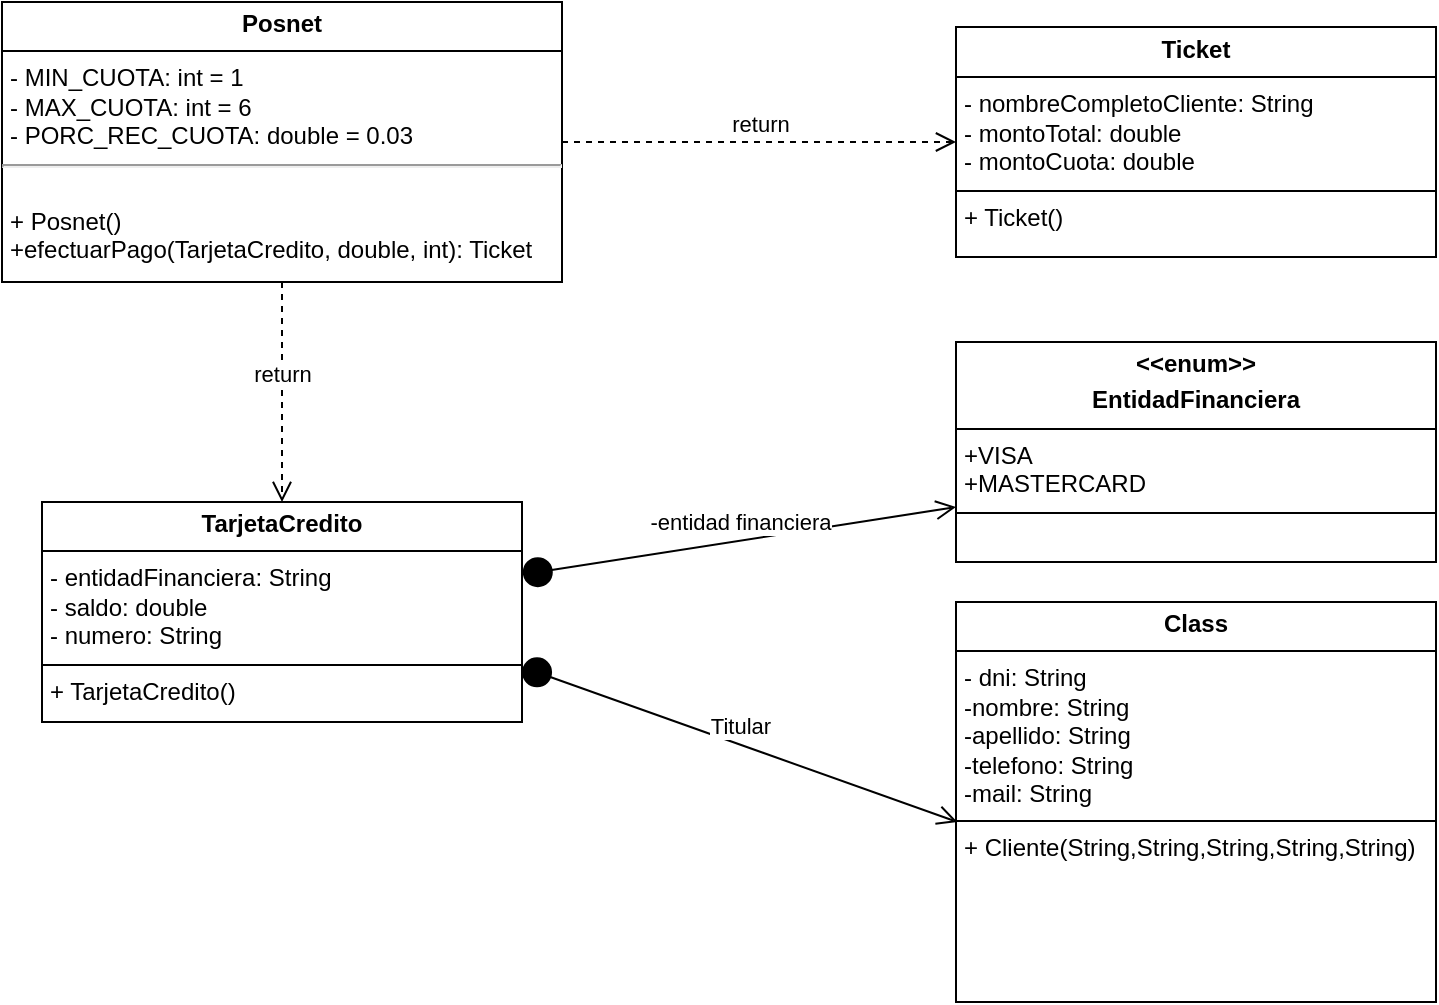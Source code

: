 <mxfile version="24.7.16">
  <diagram id="C5RBs43oDa-KdzZeNtuy" name="Page-1">
    <mxGraphModel dx="1472" dy="788" grid="1" gridSize="10" guides="1" tooltips="1" connect="1" arrows="1" fold="1" page="1" pageScale="1" pageWidth="827" pageHeight="1169" math="0" shadow="0">
      <root>
        <mxCell id="WIyWlLk6GJQsqaUBKTNV-0" />
        <mxCell id="WIyWlLk6GJQsqaUBKTNV-1" parent="WIyWlLk6GJQsqaUBKTNV-0" />
        <mxCell id="4DTPXlKomsYZ5TSFMZNl-14" value="&lt;p style=&quot;margin:0px;margin-top:4px;text-align:center;&quot;&gt;&lt;b&gt;Class&lt;/b&gt;&lt;/p&gt;&lt;hr size=&quot;1&quot; style=&quot;border-style:solid;&quot;&gt;&lt;p style=&quot;margin:0px;margin-left:4px;&quot;&gt;- dni: String&lt;/p&gt;&lt;p style=&quot;margin:0px;margin-left:4px;&quot;&gt;-nombre: String&lt;/p&gt;&lt;p style=&quot;margin:0px;margin-left:4px;&quot;&gt;-apellido: String&lt;/p&gt;&lt;p style=&quot;margin:0px;margin-left:4px;&quot;&gt;-telefono: String&lt;/p&gt;&lt;p style=&quot;margin:0px;margin-left:4px;&quot;&gt;-mail: String&lt;/p&gt;&lt;hr size=&quot;1&quot; style=&quot;border-style:solid;&quot;&gt;&lt;p style=&quot;margin:0px;margin-left:4px;&quot;&gt;+ Cliente(String,String,String,String,String)&lt;/p&gt;" style="verticalAlign=top;align=left;overflow=fill;html=1;whiteSpace=wrap;" vertex="1" parent="WIyWlLk6GJQsqaUBKTNV-1">
          <mxGeometry x="487" y="460" width="240" height="200" as="geometry" />
        </mxCell>
        <mxCell id="4DTPXlKomsYZ5TSFMZNl-15" value="&lt;p style=&quot;margin:0px;margin-top:4px;text-align:center;&quot;&gt;&lt;b&gt;TarjetaCredito&lt;/b&gt;&lt;/p&gt;&lt;hr size=&quot;1&quot; style=&quot;border-style:solid;&quot;&gt;&lt;p style=&quot;margin:0px;margin-left:4px;&quot;&gt;- entidadFinanciera: String&lt;/p&gt;&lt;p style=&quot;margin:0px;margin-left:4px;&quot;&gt;- saldo: double&lt;/p&gt;&lt;p style=&quot;margin:0px;margin-left:4px;&quot;&gt;- numero: String&lt;/p&gt;&lt;hr size=&quot;1&quot; style=&quot;border-style:solid;&quot;&gt;&lt;p style=&quot;margin:0px;margin-left:4px;&quot;&gt;+ TarjetaCredito()&lt;/p&gt;" style="verticalAlign=top;align=left;overflow=fill;html=1;whiteSpace=wrap;" vertex="1" parent="WIyWlLk6GJQsqaUBKTNV-1">
          <mxGeometry x="30" y="410" width="240" height="110" as="geometry" />
        </mxCell>
        <mxCell id="4DTPXlKomsYZ5TSFMZNl-16" value="&lt;p style=&quot;margin:0px;margin-top:4px;text-align:center;&quot;&gt;&lt;b&gt;&amp;lt;&amp;lt;enum&amp;gt;&amp;gt;&lt;/b&gt;&lt;/p&gt;&lt;p style=&quot;margin:0px;margin-top:4px;text-align:center;&quot;&gt;&lt;b&gt;EntidadFinanciera&lt;/b&gt;&lt;/p&gt;&lt;hr size=&quot;1&quot; style=&quot;border-style:solid;&quot;&gt;&lt;p style=&quot;margin:0px;margin-left:4px;&quot;&gt;+VISA&lt;/p&gt;&lt;p style=&quot;margin:0px;margin-left:4px;&quot;&gt;+MASTERCARD&lt;/p&gt;&lt;hr size=&quot;1&quot; style=&quot;border-style:solid;&quot;&gt;&lt;p style=&quot;margin:0px;margin-left:4px;&quot;&gt;&lt;br&gt;&lt;/p&gt;" style="verticalAlign=top;align=left;overflow=fill;html=1;whiteSpace=wrap;" vertex="1" parent="WIyWlLk6GJQsqaUBKTNV-1">
          <mxGeometry x="487" y="330" width="240" height="110" as="geometry" />
        </mxCell>
        <mxCell id="4DTPXlKomsYZ5TSFMZNl-18" value="&lt;p style=&quot;margin:0px;margin-top:4px;text-align:center;&quot;&gt;&lt;b&gt;Ticket&lt;/b&gt;&lt;/p&gt;&lt;hr size=&quot;1&quot; style=&quot;border-style:solid;&quot;&gt;&lt;p style=&quot;margin:0px;margin-left:4px;&quot;&gt;- nombreCompletoCliente: String&lt;/p&gt;&lt;p style=&quot;margin:0px;margin-left:4px;&quot;&gt;- montoTotal: double&lt;/p&gt;&lt;p style=&quot;margin:0px;margin-left:4px;&quot;&gt;- montoCuota: double&lt;/p&gt;&lt;hr size=&quot;1&quot; style=&quot;border-style:solid;&quot;&gt;&lt;p style=&quot;margin:0px;margin-left:4px;&quot;&gt;+ Ticket()&lt;/p&gt;" style="verticalAlign=top;align=left;overflow=fill;html=1;whiteSpace=wrap;" vertex="1" parent="WIyWlLk6GJQsqaUBKTNV-1">
          <mxGeometry x="487" y="172.5" width="240" height="115" as="geometry" />
        </mxCell>
        <mxCell id="4DTPXlKomsYZ5TSFMZNl-19" value="&lt;p style=&quot;margin:0px;margin-top:4px;text-align:center;&quot;&gt;&lt;b&gt;Posnet&lt;/b&gt;&lt;/p&gt;&lt;hr size=&quot;1&quot; style=&quot;border-style:solid;&quot;&gt;&lt;p style=&quot;margin:0px;margin-left:4px;&quot;&gt;- MIN_CUOTA: int = 1&lt;/p&gt;&lt;p style=&quot;margin:0px;margin-left:4px;&quot;&gt;- MAX_CUOTA: int = 6&lt;/p&gt;&lt;p style=&quot;margin:0px;margin-left:4px;&quot;&gt;- PORC_REC_CUOTA: double = 0.03&lt;/p&gt;&lt;hr&gt;&lt;p style=&quot;margin:0px;margin-left:4px;&quot;&gt;&lt;br&gt;&lt;/p&gt;&lt;p style=&quot;margin:0px;margin-left:4px;&quot;&gt;+ Posnet()&lt;/p&gt;&lt;p style=&quot;margin:0px;margin-left:4px;&quot;&gt;+efectuarPago(TarjetaCredito, double, int): Ticket&lt;/p&gt;&lt;p style=&quot;margin:0px;margin-left:4px;&quot;&gt;&lt;br&gt;&lt;/p&gt;" style="verticalAlign=top;align=left;overflow=fill;html=1;whiteSpace=wrap;" vertex="1" parent="WIyWlLk6GJQsqaUBKTNV-1">
          <mxGeometry x="10" y="160" width="280" height="140" as="geometry" />
        </mxCell>
        <mxCell id="4DTPXlKomsYZ5TSFMZNl-24" value="Titular" style="html=1;verticalAlign=bottom;startArrow=circle;startFill=1;endArrow=open;startSize=6;endSize=8;curved=0;rounded=0;exitX=1;exitY=0.75;exitDx=0;exitDy=0;entryX=0.003;entryY=0.55;entryDx=0;entryDy=0;entryPerimeter=0;" edge="1" parent="WIyWlLk6GJQsqaUBKTNV-1" source="4DTPXlKomsYZ5TSFMZNl-15" target="4DTPXlKomsYZ5TSFMZNl-14">
          <mxGeometry width="80" relative="1" as="geometry">
            <mxPoint x="360" y="480" as="sourcePoint" />
            <mxPoint x="440" y="480" as="targetPoint" />
            <Array as="points" />
          </mxGeometry>
        </mxCell>
        <mxCell id="4DTPXlKomsYZ5TSFMZNl-25" value="-entidad financiera" style="html=1;verticalAlign=bottom;startArrow=circle;startFill=1;endArrow=open;startSize=6;endSize=8;curved=0;rounded=0;entryX=0;entryY=0.75;entryDx=0;entryDy=0;" edge="1" parent="WIyWlLk6GJQsqaUBKTNV-1" source="4DTPXlKomsYZ5TSFMZNl-15" target="4DTPXlKomsYZ5TSFMZNl-16">
          <mxGeometry width="80" relative="1" as="geometry">
            <mxPoint x="260" y="463" as="sourcePoint" />
            <mxPoint x="440" y="480" as="targetPoint" />
          </mxGeometry>
        </mxCell>
        <mxCell id="4DTPXlKomsYZ5TSFMZNl-26" value="return" style="html=1;verticalAlign=bottom;endArrow=open;dashed=1;endSize=8;curved=0;rounded=0;exitX=0.5;exitY=1;exitDx=0;exitDy=0;entryX=0.5;entryY=0;entryDx=0;entryDy=0;" edge="1" parent="WIyWlLk6GJQsqaUBKTNV-1" source="4DTPXlKomsYZ5TSFMZNl-19" target="4DTPXlKomsYZ5TSFMZNl-15">
          <mxGeometry relative="1" as="geometry">
            <mxPoint x="440" y="400" as="sourcePoint" />
            <mxPoint x="360" y="400" as="targetPoint" />
          </mxGeometry>
        </mxCell>
        <mxCell id="4DTPXlKomsYZ5TSFMZNl-27" value="return" style="html=1;verticalAlign=bottom;endArrow=open;dashed=1;endSize=8;curved=0;rounded=0;exitX=1;exitY=0.5;exitDx=0;exitDy=0;entryX=0;entryY=0.5;entryDx=0;entryDy=0;" edge="1" parent="WIyWlLk6GJQsqaUBKTNV-1" source="4DTPXlKomsYZ5TSFMZNl-19" target="4DTPXlKomsYZ5TSFMZNl-18">
          <mxGeometry relative="1" as="geometry">
            <mxPoint x="440" y="400" as="sourcePoint" />
            <mxPoint x="360" y="400" as="targetPoint" />
          </mxGeometry>
        </mxCell>
      </root>
    </mxGraphModel>
  </diagram>
</mxfile>
